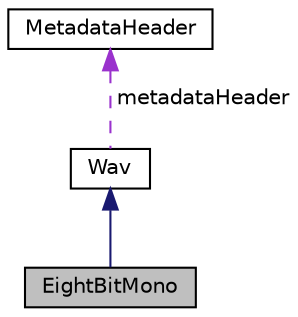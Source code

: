 digraph "EightBitMono"
{
  edge [fontname="Helvetica",fontsize="10",labelfontname="Helvetica",labelfontsize="10"];
  node [fontname="Helvetica",fontsize="10",shape=record];
  Node2 [label="EightBitMono",height=0.2,width=0.4,color="black", fillcolor="grey75", style="filled", fontcolor="black"];
  Node3 -> Node2 [dir="back",color="midnightblue",fontsize="10",style="solid",fontname="Helvetica"];
  Node3 [label="Wav",height=0.2,width=0.4,color="black", fillcolor="white", style="filled",URL="$de/dd3/classWav.html"];
  Node4 -> Node3 [dir="back",color="darkorchid3",fontsize="10",style="dashed",label=" metadataHeader" ,fontname="Helvetica"];
  Node4 [label="MetadataHeader",height=0.2,width=0.4,color="black", fillcolor="white", style="filled",URL="$df/d31/structMetadataHeader.html"];
}
